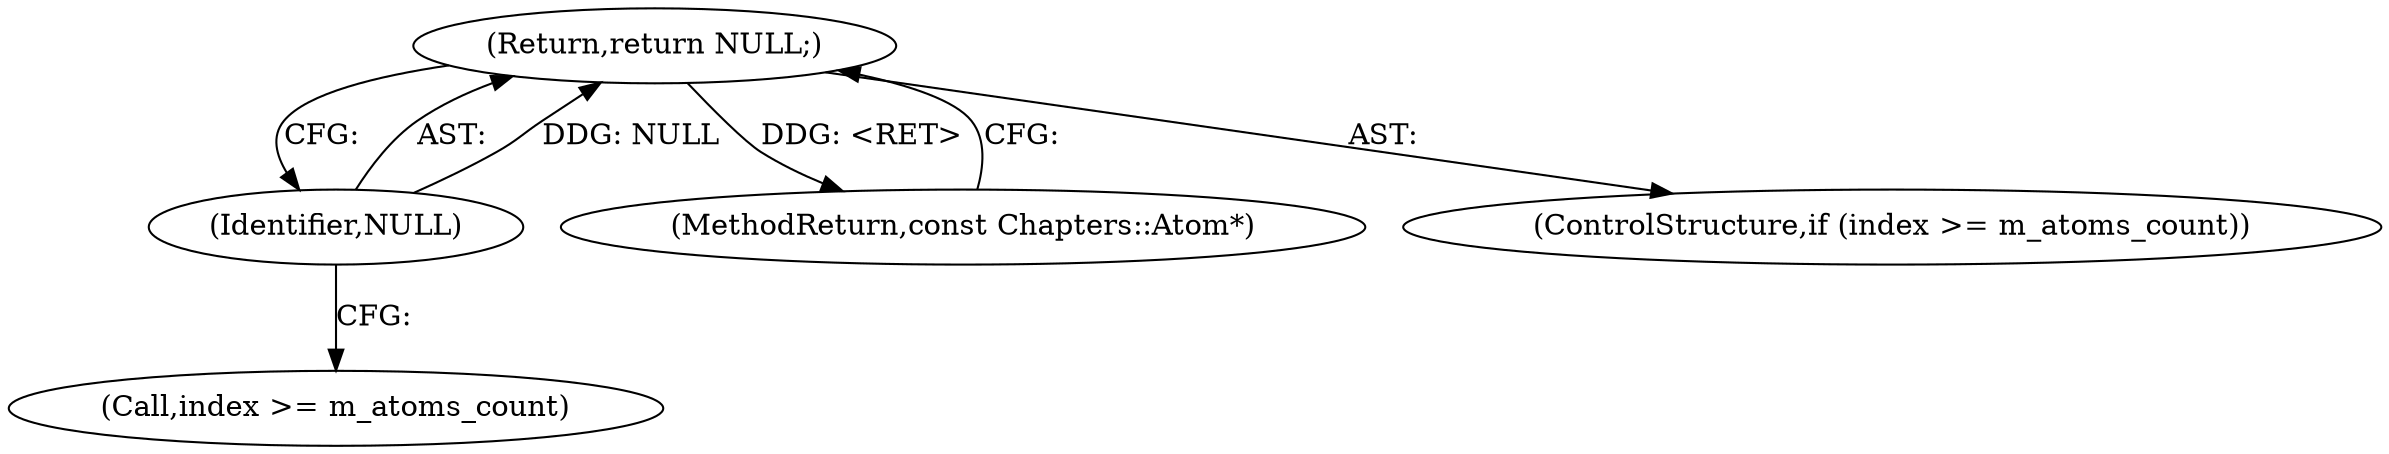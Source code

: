 digraph "1_Android_04839626ed859623901ebd3a5fd483982186b59d_43@del" {
"1000113" [label="(Return,return NULL;)"];
"1000114" [label="(Identifier,NULL)"];
"1000114" [label="(Identifier,NULL)"];
"1000119" [label="(MethodReturn,const Chapters::Atom*)"];
"1000113" [label="(Return,return NULL;)"];
"1000110" [label="(Call,index >= m_atoms_count)"];
"1000109" [label="(ControlStructure,if (index >= m_atoms_count))"];
"1000113" -> "1000109"  [label="AST: "];
"1000113" -> "1000114"  [label="CFG: "];
"1000114" -> "1000113"  [label="AST: "];
"1000119" -> "1000113"  [label="CFG: "];
"1000113" -> "1000119"  [label="DDG: <RET>"];
"1000114" -> "1000113"  [label="DDG: NULL"];
"1000114" -> "1000110"  [label="CFG: "];
}
